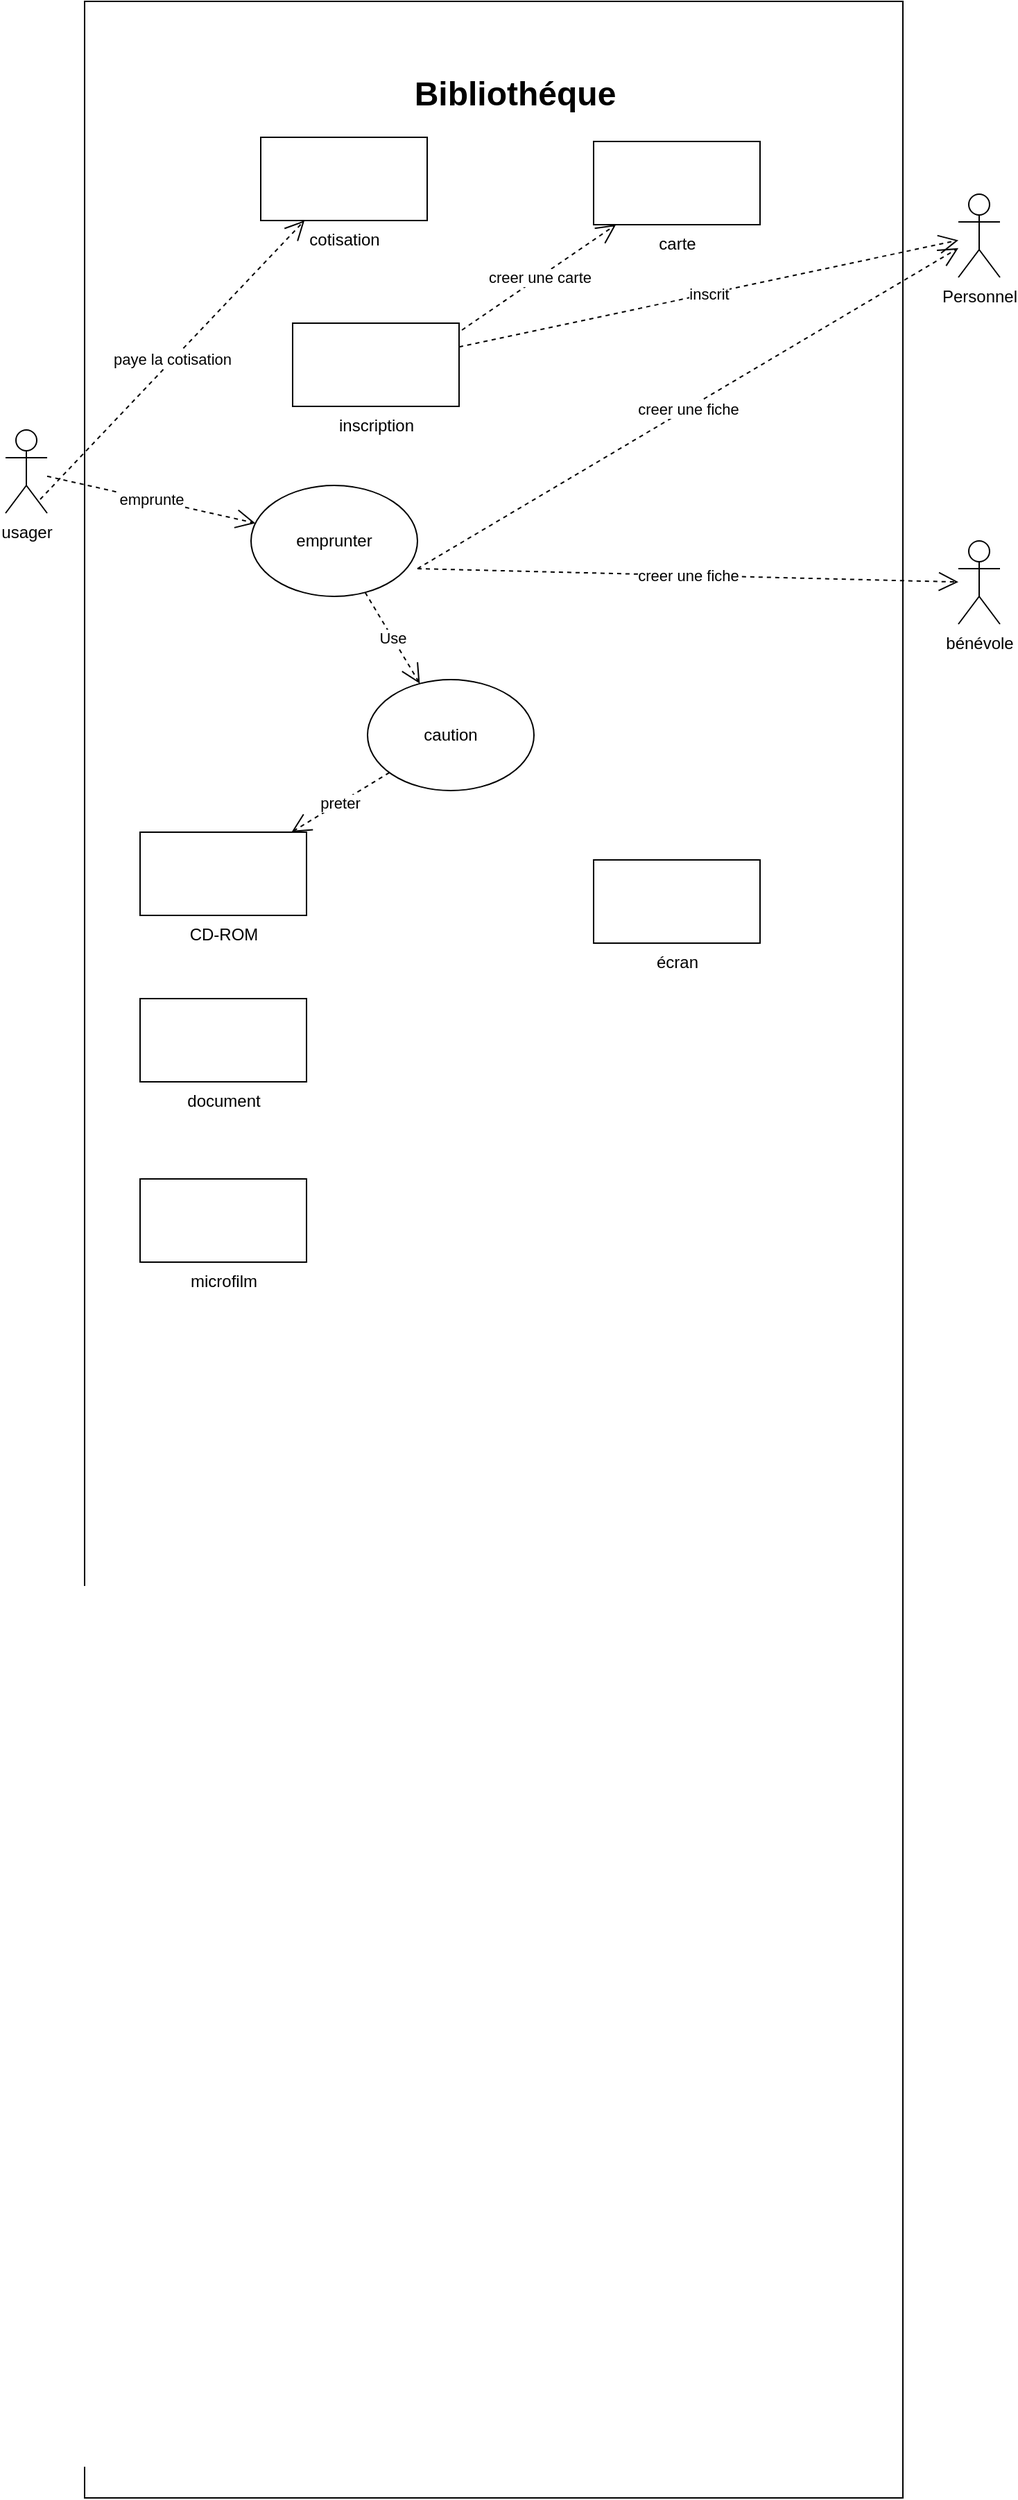 <mxfile version="15.9.6" type="github">
  <diagram id="lQ0a94lmdzaRWGr032du" name="Page-1">
    <mxGraphModel dx="1350" dy="1942" grid="1" gridSize="10" guides="1" tooltips="1" connect="1" arrows="1" fold="1" page="1" pageScale="1" pageWidth="827" pageHeight="1169" math="0" shadow="0">
      <root>
        <mxCell id="0" />
        <mxCell id="1" parent="0" />
        <mxCell id="cyPY-RiiTBD_quAvL_1w-2" value="" style="rounded=0;whiteSpace=wrap;html=1;direction=south;" parent="1" vertex="1">
          <mxGeometry x="90" y="-1169" width="590" height="1800" as="geometry" />
        </mxCell>
        <mxCell id="cyPY-RiiTBD_quAvL_1w-3" value="&lt;font style=&quot;font-size: 24px&quot;&gt;&lt;b&gt;Bibliothéque&lt;/b&gt;&lt;/font&gt;" style="text;html=1;align=center;verticalAlign=middle;resizable=0;points=[];autosize=1;strokeColor=none;fillColor=none;" parent="1" vertex="1">
          <mxGeometry x="320" y="-1112" width="160" height="20" as="geometry" />
        </mxCell>
        <mxCell id="BAWyOKDqcm1cY8Z2Vvxt-1" value="usager" style="shape=umlActor;verticalLabelPosition=bottom;verticalAlign=top;html=1;outlineConnect=0;" parent="1" vertex="1">
          <mxGeometry x="33" y="-860" width="30" height="60" as="geometry" />
        </mxCell>
        <mxCell id="3aq6WHKHXTk7e97wV0Vl-1" value="Personnel" style="shape=umlActor;verticalLabelPosition=bottom;verticalAlign=top;html=1;" vertex="1" parent="1">
          <mxGeometry x="720" y="-1030" width="30" height="60" as="geometry" />
        </mxCell>
        <mxCell id="3aq6WHKHXTk7e97wV0Vl-2" value="bénévole" style="shape=umlActor;verticalLabelPosition=bottom;verticalAlign=top;html=1;" vertex="1" parent="1">
          <mxGeometry x="720" y="-780" width="30" height="60" as="geometry" />
        </mxCell>
        <mxCell id="3aq6WHKHXTk7e97wV0Vl-13" value="inscription" style="verticalLabelPosition=bottom;verticalAlign=top;html=1;shape=mxgraph.basic.rect;fillColor2=none;strokeWidth=1;size=20;indent=5;shadow=0;" vertex="1" parent="1">
          <mxGeometry x="240" y="-937" width="120" height="60" as="geometry" />
        </mxCell>
        <mxCell id="3aq6WHKHXTk7e97wV0Vl-14" value="carte" style="verticalLabelPosition=bottom;verticalAlign=top;html=1;shape=mxgraph.basic.rect;fillColor2=none;strokeWidth=1;size=20;indent=5;shadow=0;" vertex="1" parent="1">
          <mxGeometry x="457" y="-1068" width="120" height="60" as="geometry" />
        </mxCell>
        <mxCell id="3aq6WHKHXTk7e97wV0Vl-15" value="cotisation" style="verticalLabelPosition=bottom;verticalAlign=top;html=1;shape=mxgraph.basic.rect;fillColor2=none;strokeWidth=1;size=20;indent=5;shadow=0;" vertex="1" parent="1">
          <mxGeometry x="217" y="-1071" width="120" height="60" as="geometry" />
        </mxCell>
        <mxCell id="3aq6WHKHXTk7e97wV0Vl-16" value="CD-ROM" style="verticalLabelPosition=bottom;verticalAlign=top;html=1;shape=mxgraph.basic.rect;fillColor2=none;strokeWidth=1;size=20;indent=5;shadow=0;" vertex="1" parent="1">
          <mxGeometry x="130" y="-570" width="120" height="60" as="geometry" />
        </mxCell>
        <mxCell id="3aq6WHKHXTk7e97wV0Vl-17" value="document" style="verticalLabelPosition=bottom;verticalAlign=top;html=1;shape=mxgraph.basic.rect;fillColor2=none;strokeWidth=1;size=20;indent=5;shadow=0;" vertex="1" parent="1">
          <mxGeometry x="130" y="-450" width="120" height="60" as="geometry" />
        </mxCell>
        <mxCell id="3aq6WHKHXTk7e97wV0Vl-18" value="microfilm" style="verticalLabelPosition=bottom;verticalAlign=top;html=1;shape=mxgraph.basic.rect;fillColor2=none;strokeWidth=1;size=20;indent=5;shadow=0;" vertex="1" parent="1">
          <mxGeometry x="130" y="-320" width="120" height="60" as="geometry" />
        </mxCell>
        <mxCell id="3aq6WHKHXTk7e97wV0Vl-19" value="écran" style="verticalLabelPosition=bottom;verticalAlign=top;html=1;shape=mxgraph.basic.rect;fillColor2=none;strokeWidth=1;size=20;indent=5;shadow=0;" vertex="1" parent="1">
          <mxGeometry x="457" y="-550" width="120" height="60" as="geometry" />
        </mxCell>
        <mxCell id="3aq6WHKHXTk7e97wV0Vl-21" value="inscrit" style="endArrow=open;endSize=12;dashed=1;html=1;rounded=0;" edge="1" parent="1" source="3aq6WHKHXTk7e97wV0Vl-13" target="3aq6WHKHXTk7e97wV0Vl-1">
          <mxGeometry width="160" relative="1" as="geometry">
            <mxPoint x="330" y="-964" as="sourcePoint" />
            <mxPoint x="490" y="-964" as="targetPoint" />
          </mxGeometry>
        </mxCell>
        <mxCell id="3aq6WHKHXTk7e97wV0Vl-22" value="creer une carte" style="endArrow=open;endSize=12;dashed=1;html=1;rounded=0;exitX=1.017;exitY=0.083;exitDx=0;exitDy=0;exitPerimeter=0;" edge="1" parent="1" source="3aq6WHKHXTk7e97wV0Vl-13" target="3aq6WHKHXTk7e97wV0Vl-14">
          <mxGeometry width="160" relative="1" as="geometry">
            <mxPoint x="330" y="-985" as="sourcePoint" />
            <mxPoint x="490" y="-985" as="targetPoint" />
          </mxGeometry>
        </mxCell>
        <mxCell id="3aq6WHKHXTk7e97wV0Vl-25" value="paye la cotisation" style="endArrow=open;endSize=12;dashed=1;html=1;rounded=0;" edge="1" parent="1" target="3aq6WHKHXTk7e97wV0Vl-15">
          <mxGeometry width="160" relative="1" as="geometry">
            <mxPoint x="58" y="-810" as="sourcePoint" />
            <mxPoint x="218" y="-810" as="targetPoint" />
          </mxGeometry>
        </mxCell>
        <mxCell id="3aq6WHKHXTk7e97wV0Vl-27" value="emprunte" style="endArrow=open;endSize=12;dashed=1;html=1;rounded=0;" edge="1" parent="1" source="BAWyOKDqcm1cY8Z2Vvxt-1" target="3aq6WHKHXTk7e97wV0Vl-32">
          <mxGeometry width="160" relative="1" as="geometry">
            <mxPoint x="330" y="-810" as="sourcePoint" />
            <mxPoint x="490" y="-810" as="targetPoint" />
          </mxGeometry>
        </mxCell>
        <mxCell id="3aq6WHKHXTk7e97wV0Vl-29" value="caution" style="ellipse;whiteSpace=wrap;html=1;shadow=0;" vertex="1" parent="1">
          <mxGeometry x="294" y="-680" width="120" height="80" as="geometry" />
        </mxCell>
        <mxCell id="3aq6WHKHXTk7e97wV0Vl-30" value="preter" style="endArrow=open;endSize=12;dashed=1;html=1;rounded=0;" edge="1" parent="1" source="3aq6WHKHXTk7e97wV0Vl-29" target="3aq6WHKHXTk7e97wV0Vl-16">
          <mxGeometry width="160" relative="1" as="geometry">
            <mxPoint x="330" y="-710" as="sourcePoint" />
            <mxPoint x="490" y="-710" as="targetPoint" />
          </mxGeometry>
        </mxCell>
        <mxCell id="3aq6WHKHXTk7e97wV0Vl-32" value="emprunter" style="ellipse;whiteSpace=wrap;html=1;shadow=0;" vertex="1" parent="1">
          <mxGeometry x="210" y="-820" width="120" height="80" as="geometry" />
        </mxCell>
        <mxCell id="3aq6WHKHXTk7e97wV0Vl-33" value="Use" style="endArrow=open;endSize=12;dashed=1;html=1;rounded=0;" edge="1" parent="1" source="3aq6WHKHXTk7e97wV0Vl-32" target="3aq6WHKHXTk7e97wV0Vl-29">
          <mxGeometry width="160" relative="1" as="geometry">
            <mxPoint x="330" y="-710" as="sourcePoint" />
            <mxPoint x="490" y="-710" as="targetPoint" />
          </mxGeometry>
        </mxCell>
        <mxCell id="3aq6WHKHXTk7e97wV0Vl-34" value="creer une fiche" style="endArrow=open;endSize=12;dashed=1;html=1;rounded=0;" edge="1" parent="1" target="3aq6WHKHXTk7e97wV0Vl-1">
          <mxGeometry width="160" relative="1" as="geometry">
            <mxPoint x="330" y="-760" as="sourcePoint" />
            <mxPoint x="490" y="-760" as="targetPoint" />
          </mxGeometry>
        </mxCell>
        <mxCell id="3aq6WHKHXTk7e97wV0Vl-35" value="creer une fiche" style="endArrow=open;endSize=12;dashed=1;html=1;rounded=0;" edge="1" parent="1" target="3aq6WHKHXTk7e97wV0Vl-2">
          <mxGeometry width="160" relative="1" as="geometry">
            <mxPoint x="330" y="-760" as="sourcePoint" />
            <mxPoint x="490" y="-760" as="targetPoint" />
          </mxGeometry>
        </mxCell>
      </root>
    </mxGraphModel>
  </diagram>
</mxfile>
